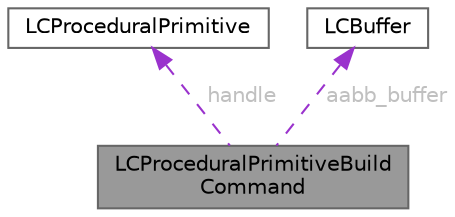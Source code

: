 digraph "LCProceduralPrimitiveBuildCommand"
{
 // LATEX_PDF_SIZE
  bgcolor="transparent";
  edge [fontname=Helvetica,fontsize=10,labelfontname=Helvetica,labelfontsize=10];
  node [fontname=Helvetica,fontsize=10,shape=box,height=0.2,width=0.4];
  Node1 [id="Node000001",label="LCProceduralPrimitiveBuild\lCommand",height=0.2,width=0.4,color="gray40", fillcolor="grey60", style="filled", fontcolor="black",tooltip=" "];
  Node2 -> Node1 [id="edge1_Node000001_Node000002",dir="back",color="darkorchid3",style="dashed",tooltip=" ",label=" handle",fontcolor="grey" ];
  Node2 [id="Node000002",label="LCProceduralPrimitive",height=0.2,width=0.4,color="gray40", fillcolor="white", style="filled",URL="$struct_l_c_procedural_primitive.html",tooltip=" "];
  Node3 -> Node1 [id="edge2_Node000001_Node000003",dir="back",color="darkorchid3",style="dashed",tooltip=" ",label=" aabb_buffer",fontcolor="grey" ];
  Node3 [id="Node000003",label="LCBuffer",height=0.2,width=0.4,color="gray40", fillcolor="white", style="filled",URL="$struct_l_c_buffer.html",tooltip=" "];
}
